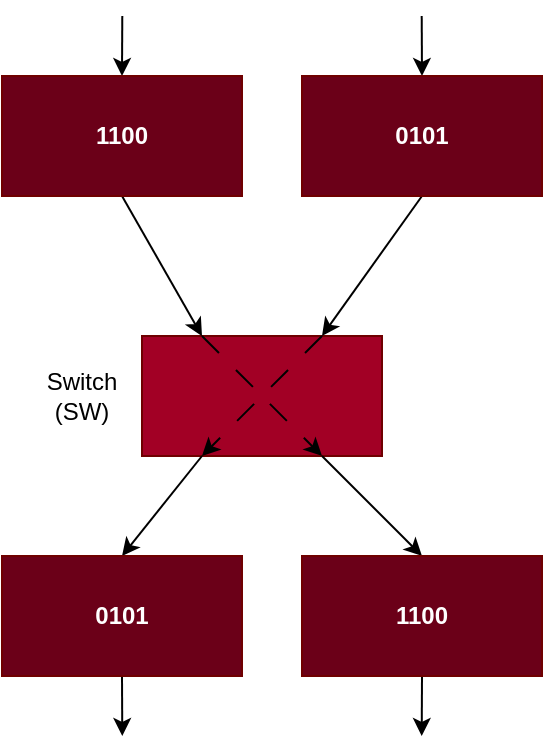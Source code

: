 <mxfile version="22.1.16" type="device">
  <diagram name="Stránka-1" id="YqRgB6bF7ps_heDAT-wN">
    <mxGraphModel dx="819" dy="482" grid="1" gridSize="10" guides="1" tooltips="1" connect="1" arrows="1" fold="1" page="1" pageScale="1" pageWidth="827" pageHeight="1169" math="0" shadow="0">
      <root>
        <mxCell id="0" />
        <mxCell id="1" parent="0" />
        <mxCell id="BmqDZRVSHxNsUAgC1UpY-2" value="" style="rounded=0;whiteSpace=wrap;html=1;fillColor=#a20025;fontColor=#ffffff;strokeColor=#6F0000;" parent="1" vertex="1">
          <mxGeometry x="320" y="390" width="120" height="60" as="geometry" />
        </mxCell>
        <mxCell id="BmqDZRVSHxNsUAgC1UpY-3" value="Switch (SW)" style="text;html=1;strokeColor=none;fillColor=none;align=center;verticalAlign=middle;whiteSpace=wrap;rounded=0;" parent="1" vertex="1">
          <mxGeometry x="260" y="405" width="60" height="30" as="geometry" />
        </mxCell>
        <mxCell id="BmqDZRVSHxNsUAgC1UpY-4" value="" style="endArrow=classic;html=1;rounded=0;entryX=0.25;entryY=0;entryDx=0;entryDy=0;exitX=0.5;exitY=1;exitDx=0;exitDy=0;" parent="1" target="BmqDZRVSHxNsUAgC1UpY-2" edge="1" source="mcQ6se2YQNx8xVfPpIHs-1">
          <mxGeometry width="50" height="50" relative="1" as="geometry">
            <mxPoint x="350" y="330" as="sourcePoint" />
            <mxPoint x="430" y="420" as="targetPoint" />
          </mxGeometry>
        </mxCell>
        <mxCell id="BmqDZRVSHxNsUAgC1UpY-10" value="" style="endArrow=classic;html=1;rounded=0;exitX=0.25;exitY=1;exitDx=0;exitDy=0;entryX=0.5;entryY=0;entryDx=0;entryDy=0;" parent="1" source="BmqDZRVSHxNsUAgC1UpY-2" edge="1" target="mcQ6se2YQNx8xVfPpIHs-3">
          <mxGeometry width="50" height="50" relative="1" as="geometry">
            <mxPoint x="390" y="460" as="sourcePoint" />
            <mxPoint x="350" y="500" as="targetPoint" />
          </mxGeometry>
        </mxCell>
        <mxCell id="BmqDZRVSHxNsUAgC1UpY-11" value="" style="endArrow=classic;html=1;rounded=0;exitX=0.75;exitY=1;exitDx=0;exitDy=0;entryX=0.5;entryY=0;entryDx=0;entryDy=0;" parent="1" source="BmqDZRVSHxNsUAgC1UpY-2" edge="1" target="mcQ6se2YQNx8xVfPpIHs-4">
          <mxGeometry width="50" height="50" relative="1" as="geometry">
            <mxPoint x="390" y="460" as="sourcePoint" />
            <mxPoint x="410" y="500" as="targetPoint" />
          </mxGeometry>
        </mxCell>
        <mxCell id="mcQ6se2YQNx8xVfPpIHs-12" style="edgeStyle=orthogonalEdgeStyle;rounded=0;orthogonalLoop=1;jettySize=auto;html=1;exitX=0.5;exitY=0;exitDx=0;exitDy=0;startArrow=classic;startFill=1;endArrow=none;endFill=0;" edge="1" parent="1" source="mcQ6se2YQNx8xVfPpIHs-1">
          <mxGeometry relative="1" as="geometry">
            <mxPoint x="310.143" y="230" as="targetPoint" />
          </mxGeometry>
        </mxCell>
        <mxCell id="mcQ6se2YQNx8xVfPpIHs-1" value="&lt;b&gt;1100&lt;/b&gt;" style="rounded=0;whiteSpace=wrap;html=1;fillColor=#6B0018;fontColor=#ffffff;strokeColor=#6F0000;" vertex="1" parent="1">
          <mxGeometry x="250" y="260" width="120" height="60" as="geometry" />
        </mxCell>
        <mxCell id="mcQ6se2YQNx8xVfPpIHs-6" style="rounded=0;orthogonalLoop=1;jettySize=auto;html=1;exitX=0.5;exitY=1;exitDx=0;exitDy=0;entryX=0.75;entryY=0;entryDx=0;entryDy=0;" edge="1" parent="1" source="mcQ6se2YQNx8xVfPpIHs-2" target="BmqDZRVSHxNsUAgC1UpY-2">
          <mxGeometry relative="1" as="geometry" />
        </mxCell>
        <mxCell id="mcQ6se2YQNx8xVfPpIHs-13" style="edgeStyle=orthogonalEdgeStyle;rounded=0;orthogonalLoop=1;jettySize=auto;html=1;exitX=0.5;exitY=0;exitDx=0;exitDy=0;startArrow=classic;startFill=1;endArrow=none;endFill=0;" edge="1" parent="1" source="mcQ6se2YQNx8xVfPpIHs-2">
          <mxGeometry relative="1" as="geometry">
            <mxPoint x="459.857" y="230" as="targetPoint" />
          </mxGeometry>
        </mxCell>
        <mxCell id="mcQ6se2YQNx8xVfPpIHs-2" value="&lt;b&gt;0101&lt;/b&gt;" style="rounded=0;whiteSpace=wrap;html=1;fillColor=#6B0018;fontColor=#ffffff;strokeColor=#6F0000;" vertex="1" parent="1">
          <mxGeometry x="400" y="260" width="120" height="60" as="geometry" />
        </mxCell>
        <mxCell id="mcQ6se2YQNx8xVfPpIHs-10" style="edgeStyle=orthogonalEdgeStyle;rounded=0;orthogonalLoop=1;jettySize=auto;html=1;exitX=0.5;exitY=1;exitDx=0;exitDy=0;" edge="1" parent="1" source="mcQ6se2YQNx8xVfPpIHs-3">
          <mxGeometry relative="1" as="geometry">
            <mxPoint x="310.143" y="590" as="targetPoint" />
          </mxGeometry>
        </mxCell>
        <mxCell id="mcQ6se2YQNx8xVfPpIHs-3" value="&lt;b&gt;0101&lt;/b&gt;" style="rounded=0;whiteSpace=wrap;html=1;fillColor=#6B0018;fontColor=#ffffff;strokeColor=#6F0000;" vertex="1" parent="1">
          <mxGeometry x="250" y="500" width="120" height="60" as="geometry" />
        </mxCell>
        <mxCell id="mcQ6se2YQNx8xVfPpIHs-11" style="edgeStyle=orthogonalEdgeStyle;rounded=0;orthogonalLoop=1;jettySize=auto;html=1;exitX=0.5;exitY=1;exitDx=0;exitDy=0;" edge="1" parent="1" source="mcQ6se2YQNx8xVfPpIHs-4">
          <mxGeometry relative="1" as="geometry">
            <mxPoint x="459.857" y="590" as="targetPoint" />
          </mxGeometry>
        </mxCell>
        <mxCell id="mcQ6se2YQNx8xVfPpIHs-4" value="&lt;b&gt;1100&lt;/b&gt;" style="rounded=0;whiteSpace=wrap;html=1;fillColor=#6B0018;fontColor=#ffffff;strokeColor=#6F0000;" vertex="1" parent="1">
          <mxGeometry x="400" y="500" width="120" height="60" as="geometry" />
        </mxCell>
        <mxCell id="mcQ6se2YQNx8xVfPpIHs-8" style="rounded=0;orthogonalLoop=1;jettySize=auto;html=1;exitX=0.25;exitY=0;exitDx=0;exitDy=0;entryX=0.75;entryY=1;entryDx=0;entryDy=0;dashed=1;dashPattern=12 12;" edge="1" parent="1" source="BmqDZRVSHxNsUAgC1UpY-2" target="BmqDZRVSHxNsUAgC1UpY-2">
          <mxGeometry relative="1" as="geometry" />
        </mxCell>
        <mxCell id="mcQ6se2YQNx8xVfPpIHs-9" style="rounded=0;orthogonalLoop=1;jettySize=auto;html=1;exitX=0.75;exitY=0;exitDx=0;exitDy=0;entryX=0.25;entryY=1;entryDx=0;entryDy=0;dashed=1;dashPattern=12 12;" edge="1" parent="1" source="BmqDZRVSHxNsUAgC1UpY-2" target="BmqDZRVSHxNsUAgC1UpY-2">
          <mxGeometry relative="1" as="geometry" />
        </mxCell>
      </root>
    </mxGraphModel>
  </diagram>
</mxfile>
